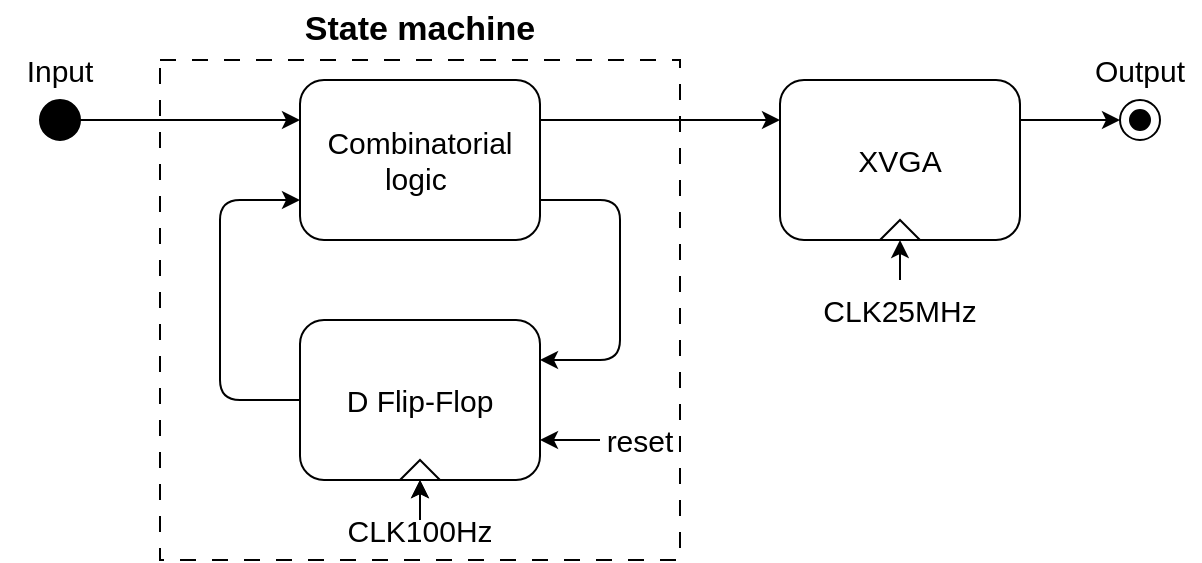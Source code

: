 <mxfile>
    <diagram name="Page-1" id="eDWDvwoEUt0kZoyCDHRS">
        <mxGraphModel dx="722" dy="692" grid="1" gridSize="10" guides="1" tooltips="1" connect="1" arrows="1" fold="1" page="1" pageScale="1" pageWidth="1100" pageHeight="850" math="0" shadow="0" adaptiveColors="simple">
            <root>
                <mxCell id="0"/>
                <mxCell id="1" parent="0"/>
                <mxCell id="48" value="" style="rounded=0;whiteSpace=wrap;html=1;dashed=1;dashPattern=8 8;fillColor=none;fontSize=15;" parent="1" vertex="1">
                    <mxGeometry x="190" y="230" width="260" height="250" as="geometry"/>
                </mxCell>
                <mxCell id="14" style="edgeStyle=none;html=1;entryX=0;entryY=0.25;entryDx=0;entryDy=0;fontSize=15;" parent="1" source="2" target="9" edge="1">
                    <mxGeometry relative="1" as="geometry"/>
                </mxCell>
                <mxCell id="2" value="" style="ellipse;whiteSpace=wrap;html=1;aspect=fixed;gradientColor=none;fillColor=#000000;fontSize=15;" parent="1" vertex="1">
                    <mxGeometry x="130" y="250" width="20" height="20" as="geometry"/>
                </mxCell>
                <mxCell id="13" style="edgeStyle=none;html=1;exitX=1;exitY=0.25;exitDx=0;exitDy=0;entryX=0;entryY=0.25;entryDx=0;entryDy=0;fontSize=15;" parent="1" source="9" target="12" edge="1">
                    <mxGeometry relative="1" as="geometry"/>
                </mxCell>
                <mxCell id="15" style="edgeStyle=none;html=1;exitX=1;exitY=0.75;exitDx=0;exitDy=0;entryX=1;entryY=0.25;entryDx=0;entryDy=0;fontSize=15;" parent="1" target="16" edge="1">
                    <mxGeometry relative="1" as="geometry">
                        <mxPoint x="380.004" y="400" as="targetPoint"/>
                        <mxPoint x="380.12" y="300" as="sourcePoint"/>
                        <Array as="points">
                            <mxPoint x="420" y="300"/>
                            <mxPoint x="420" y="380"/>
                        </Array>
                    </mxGeometry>
                </mxCell>
                <mxCell id="9" value="" style="rounded=1;whiteSpace=wrap;html=1;fontSize=15;" parent="1" vertex="1">
                    <mxGeometry x="260" y="240" width="120" height="80" as="geometry"/>
                </mxCell>
                <mxCell id="10" value="Input" style="text;html=1;align=center;verticalAlign=middle;whiteSpace=wrap;rounded=0;fontSize=15;" parent="1" vertex="1">
                    <mxGeometry x="110" y="220" width="60" height="30" as="geometry"/>
                </mxCell>
                <mxCell id="35" style="edgeStyle=none;html=1;exitX=1;exitY=0.25;exitDx=0;exitDy=0;entryX=0;entryY=0.5;entryDx=0;entryDy=0;entryPerimeter=0;fontSize=15;" parent="1" source="12" target="37" edge="1">
                    <mxGeometry relative="1" as="geometry">
                        <mxPoint x="700" y="260.333" as="targetPoint"/>
                    </mxGeometry>
                </mxCell>
                <mxCell id="12" value="" style="rounded=1;whiteSpace=wrap;html=1;fontSize=15;" parent="1" vertex="1">
                    <mxGeometry x="500" y="240" width="120" height="80" as="geometry"/>
                </mxCell>
                <mxCell id="17" style="edgeStyle=none;html=1;entryX=0;entryY=0.75;entryDx=0;entryDy=0;fontSize=15;" parent="1" source="16" target="9" edge="1">
                    <mxGeometry relative="1" as="geometry">
                        <Array as="points">
                            <mxPoint x="220" y="400"/>
                            <mxPoint x="220" y="300"/>
                        </Array>
                    </mxGeometry>
                </mxCell>
                <mxCell id="16" value="" style="rounded=1;whiteSpace=wrap;html=1;fontSize=15;" parent="1" vertex="1">
                    <mxGeometry x="260" y="360" width="120" height="80" as="geometry"/>
                </mxCell>
                <mxCell id="18" value="" style="endArrow=classic;html=1;fontSize=15;" parent="1" edge="1">
                    <mxGeometry width="50" height="50" relative="1" as="geometry">
                        <mxPoint x="320" y="460" as="sourcePoint"/>
                        <mxPoint x="320" y="440" as="targetPoint"/>
                    </mxGeometry>
                </mxCell>
                <mxCell id="19" value="" style="triangle;whiteSpace=wrap;html=1;rotation=-90;fontSize=15;" parent="1" vertex="1">
                    <mxGeometry x="315" y="425" width="10" height="20" as="geometry"/>
                </mxCell>
                <mxCell id="21" value="" style="edgeStyle=none;html=1;fontSize=15;" parent="1" source="20" target="16" edge="1">
                    <mxGeometry relative="1" as="geometry"/>
                </mxCell>
                <mxCell id="20" value="CLK100Hz" style="text;html=1;align=center;verticalAlign=middle;whiteSpace=wrap;rounded=0;fontSize=15;" parent="1" vertex="1">
                    <mxGeometry x="290" y="450" width="60" height="30" as="geometry"/>
                </mxCell>
                <mxCell id="34" style="edgeStyle=none;html=1;entryX=0;entryY=0.5;entryDx=0;entryDy=0;fontSize=15;" parent="1" source="28" target="33" edge="1">
                    <mxGeometry relative="1" as="geometry"/>
                </mxCell>
                <mxCell id="28" value="CLK25MHz" style="text;html=1;align=center;verticalAlign=middle;whiteSpace=wrap;rounded=0;fontSize=15;" parent="1" vertex="1">
                    <mxGeometry x="530" y="340" width="60" height="30" as="geometry"/>
                </mxCell>
                <mxCell id="33" value="" style="triangle;whiteSpace=wrap;html=1;rotation=-90;fontSize=15;" parent="1" vertex="1">
                    <mxGeometry x="555" y="305" width="10" height="20" as="geometry"/>
                </mxCell>
                <mxCell id="37" value="" style="shape=mxgraph.sysml.actFinal;html=1;verticalLabelPosition=bottom;labelBackgroundColor=#ffffff;verticalAlign=top;fontSize=15;" parent="1" vertex="1">
                    <mxGeometry x="670" y="250" width="20" height="20" as="geometry"/>
                </mxCell>
                <mxCell id="38" value="Combinatorial&lt;div&gt;logic&amp;nbsp;&lt;/div&gt;" style="text;html=1;align=center;verticalAlign=middle;whiteSpace=wrap;rounded=0;fontSize=15;" parent="1" vertex="1">
                    <mxGeometry x="260" y="265" width="120" height="30" as="geometry"/>
                </mxCell>
                <mxCell id="39" value="XVGA" style="text;html=1;align=center;verticalAlign=middle;whiteSpace=wrap;rounded=0;fontSize=15;" parent="1" vertex="1">
                    <mxGeometry x="530" y="265" width="60" height="30" as="geometry"/>
                </mxCell>
                <mxCell id="40" value="Output" style="text;html=1;align=center;verticalAlign=middle;whiteSpace=wrap;rounded=0;fontSize=15;" parent="1" vertex="1">
                    <mxGeometry x="650" y="220" width="60" height="30" as="geometry"/>
                </mxCell>
                <mxCell id="41" value="State machine" style="text;html=1;align=center;verticalAlign=middle;whiteSpace=wrap;rounded=0;fontStyle=1;fontSize=17;" parent="1" vertex="1">
                    <mxGeometry x="190" y="200" width="260" height="30" as="geometry"/>
                </mxCell>
                <mxCell id="44" value="D Flip-Flop" style="text;html=1;align=center;verticalAlign=middle;whiteSpace=wrap;rounded=0;fontSize=15;" parent="1" vertex="1">
                    <mxGeometry x="260" y="385" width="120" height="30" as="geometry"/>
                </mxCell>
                <mxCell id="46" style="edgeStyle=none;html=1;exitX=0;exitY=0.5;exitDx=0;exitDy=0;entryX=1;entryY=0.75;entryDx=0;entryDy=0;fontSize=15;" parent="1" source="45" target="16" edge="1">
                    <mxGeometry relative="1" as="geometry"/>
                </mxCell>
                <mxCell id="45" value="reset" style="text;html=1;align=center;verticalAlign=middle;whiteSpace=wrap;rounded=0;fontSize=15;" parent="1" vertex="1">
                    <mxGeometry x="410" y="400" width="40" height="40" as="geometry"/>
                </mxCell>
            </root>
        </mxGraphModel>
    </diagram>
</mxfile>